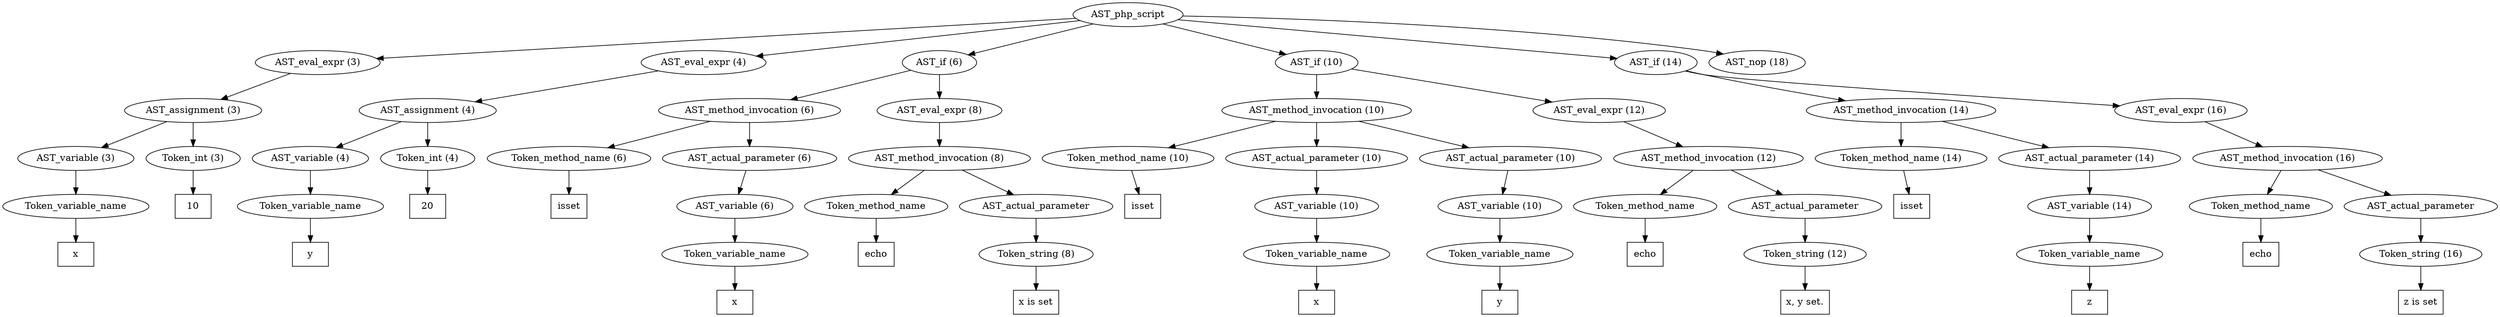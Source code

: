 /*
 * AST in dot format generated by phc -- the PHP compiler
 */

digraph AST {
node_0 [label="AST_php_script"];
node_1 [label="AST_eval_expr (3)"];
node_2 [label="AST_assignment (3)"];
node_3 [label="AST_variable (3)"];
node_4 [label="Token_variable_name"];
node_5 [label="x", shape=box]
node_4 -> node_5;
node_3 -> node_4;
node_6 [label="Token_int (3)"];
node_7 [label="10", shape=box]
node_6 -> node_7;
node_2 -> node_6;
node_2 -> node_3;
node_1 -> node_2;
node_8 [label="AST_eval_expr (4)"];
node_9 [label="AST_assignment (4)"];
node_10 [label="AST_variable (4)"];
node_11 [label="Token_variable_name"];
node_12 [label="y", shape=box]
node_11 -> node_12;
node_10 -> node_11;
node_13 [label="Token_int (4)"];
node_14 [label="20", shape=box]
node_13 -> node_14;
node_9 -> node_13;
node_9 -> node_10;
node_8 -> node_9;
node_15 [label="AST_if (6)"];
node_16 [label="AST_method_invocation (6)"];
node_17 [label="Token_method_name (6)"];
node_18 [label="isset", shape=box]
node_17 -> node_18;
node_19 [label="AST_actual_parameter (6)"];
node_20 [label="AST_variable (6)"];
node_21 [label="Token_variable_name"];
node_22 [label="x", shape=box]
node_21 -> node_22;
node_20 -> node_21;
node_19 -> node_20;
node_16 -> node_19;
node_16 -> node_17;
node_23 [label="AST_eval_expr (8)"];
node_24 [label="AST_method_invocation (8)"];
node_25 [label="Token_method_name"];
node_26 [label="echo", shape=box]
node_25 -> node_26;
node_27 [label="AST_actual_parameter"];
node_28 [label="Token_string (8)"];
node_29 [label="x is set", shape=box]
node_28 -> node_29;
node_27 -> node_28;
node_24 -> node_27;
node_24 -> node_25;
node_23 -> node_24;
node_15 -> node_23;
node_15 -> node_16;
node_30 [label="AST_if (10)"];
node_31 [label="AST_method_invocation (10)"];
node_32 [label="Token_method_name (10)"];
node_33 [label="isset", shape=box]
node_32 -> node_33;
node_34 [label="AST_actual_parameter (10)"];
node_35 [label="AST_variable (10)"];
node_36 [label="Token_variable_name"];
node_37 [label="x", shape=box]
node_36 -> node_37;
node_35 -> node_36;
node_34 -> node_35;
node_38 [label="AST_actual_parameter (10)"];
node_39 [label="AST_variable (10)"];
node_40 [label="Token_variable_name"];
node_41 [label="y", shape=box]
node_40 -> node_41;
node_39 -> node_40;
node_38 -> node_39;
node_31 -> node_38;
node_31 -> node_34;
node_31 -> node_32;
node_42 [label="AST_eval_expr (12)"];
node_43 [label="AST_method_invocation (12)"];
node_44 [label="Token_method_name"];
node_45 [label="echo", shape=box]
node_44 -> node_45;
node_46 [label="AST_actual_parameter"];
node_47 [label="Token_string (12)"];
node_48 [label="x, y set.", shape=box]
node_47 -> node_48;
node_46 -> node_47;
node_43 -> node_46;
node_43 -> node_44;
node_42 -> node_43;
node_30 -> node_42;
node_30 -> node_31;
node_49 [label="AST_if (14)"];
node_50 [label="AST_method_invocation (14)"];
node_51 [label="Token_method_name (14)"];
node_52 [label="isset", shape=box]
node_51 -> node_52;
node_53 [label="AST_actual_parameter (14)"];
node_54 [label="AST_variable (14)"];
node_55 [label="Token_variable_name"];
node_56 [label="z", shape=box]
node_55 -> node_56;
node_54 -> node_55;
node_53 -> node_54;
node_50 -> node_53;
node_50 -> node_51;
node_57 [label="AST_eval_expr (16)"];
node_58 [label="AST_method_invocation (16)"];
node_59 [label="Token_method_name"];
node_60 [label="echo", shape=box]
node_59 -> node_60;
node_61 [label="AST_actual_parameter"];
node_62 [label="Token_string (16)"];
node_63 [label="z is set", shape=box]
node_62 -> node_63;
node_61 -> node_62;
node_58 -> node_61;
node_58 -> node_59;
node_57 -> node_58;
node_49 -> node_57;
node_49 -> node_50;
node_64 [label="AST_nop (18)"];
node_0 -> node_64;
node_0 -> node_49;
node_0 -> node_30;
node_0 -> node_15;
node_0 -> node_8;
node_0 -> node_1;
}
